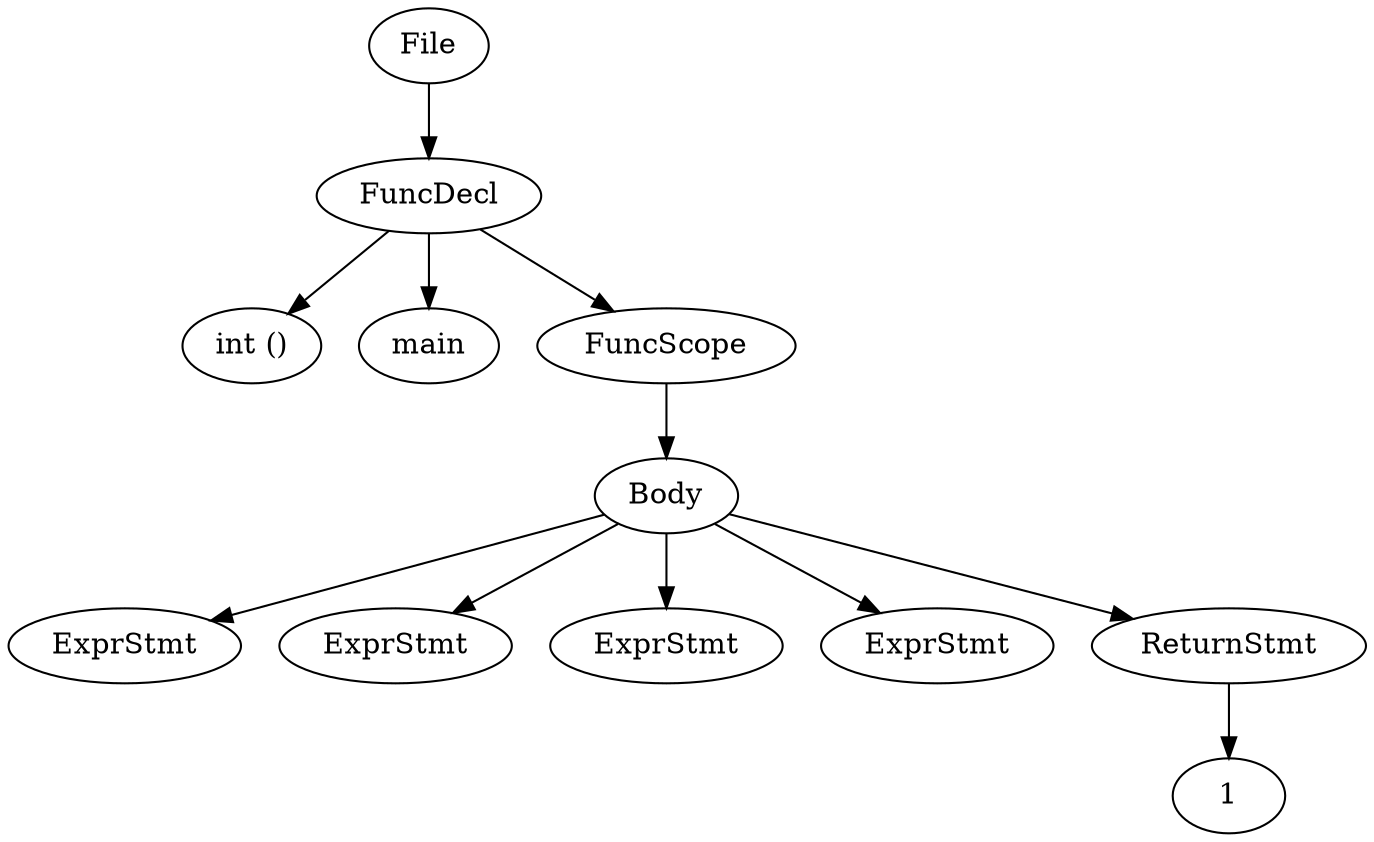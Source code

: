 digraph {n0 [label="File"];
n1 [label="FuncDecl"];
n2 [label="int ()"];
n3 [label="main"];
n4 [label="FuncScope"];
n6 [label="Body"];
n8 [label="ExprStmt"];
n10 [label="ExprStmt"];
n12 [label="ExprStmt"];
n14 [label="ExprStmt"];
n16 [label="ReturnStmt"];
n17 [label="1"];
n0 -> n1
n1 -> n2
n1 -> n3
n1 -> n4
n4 -> n6
n6 -> n8
n6 -> n10
n6 -> n12
n6 -> n14
n6 -> n16
n16 -> n17
}
